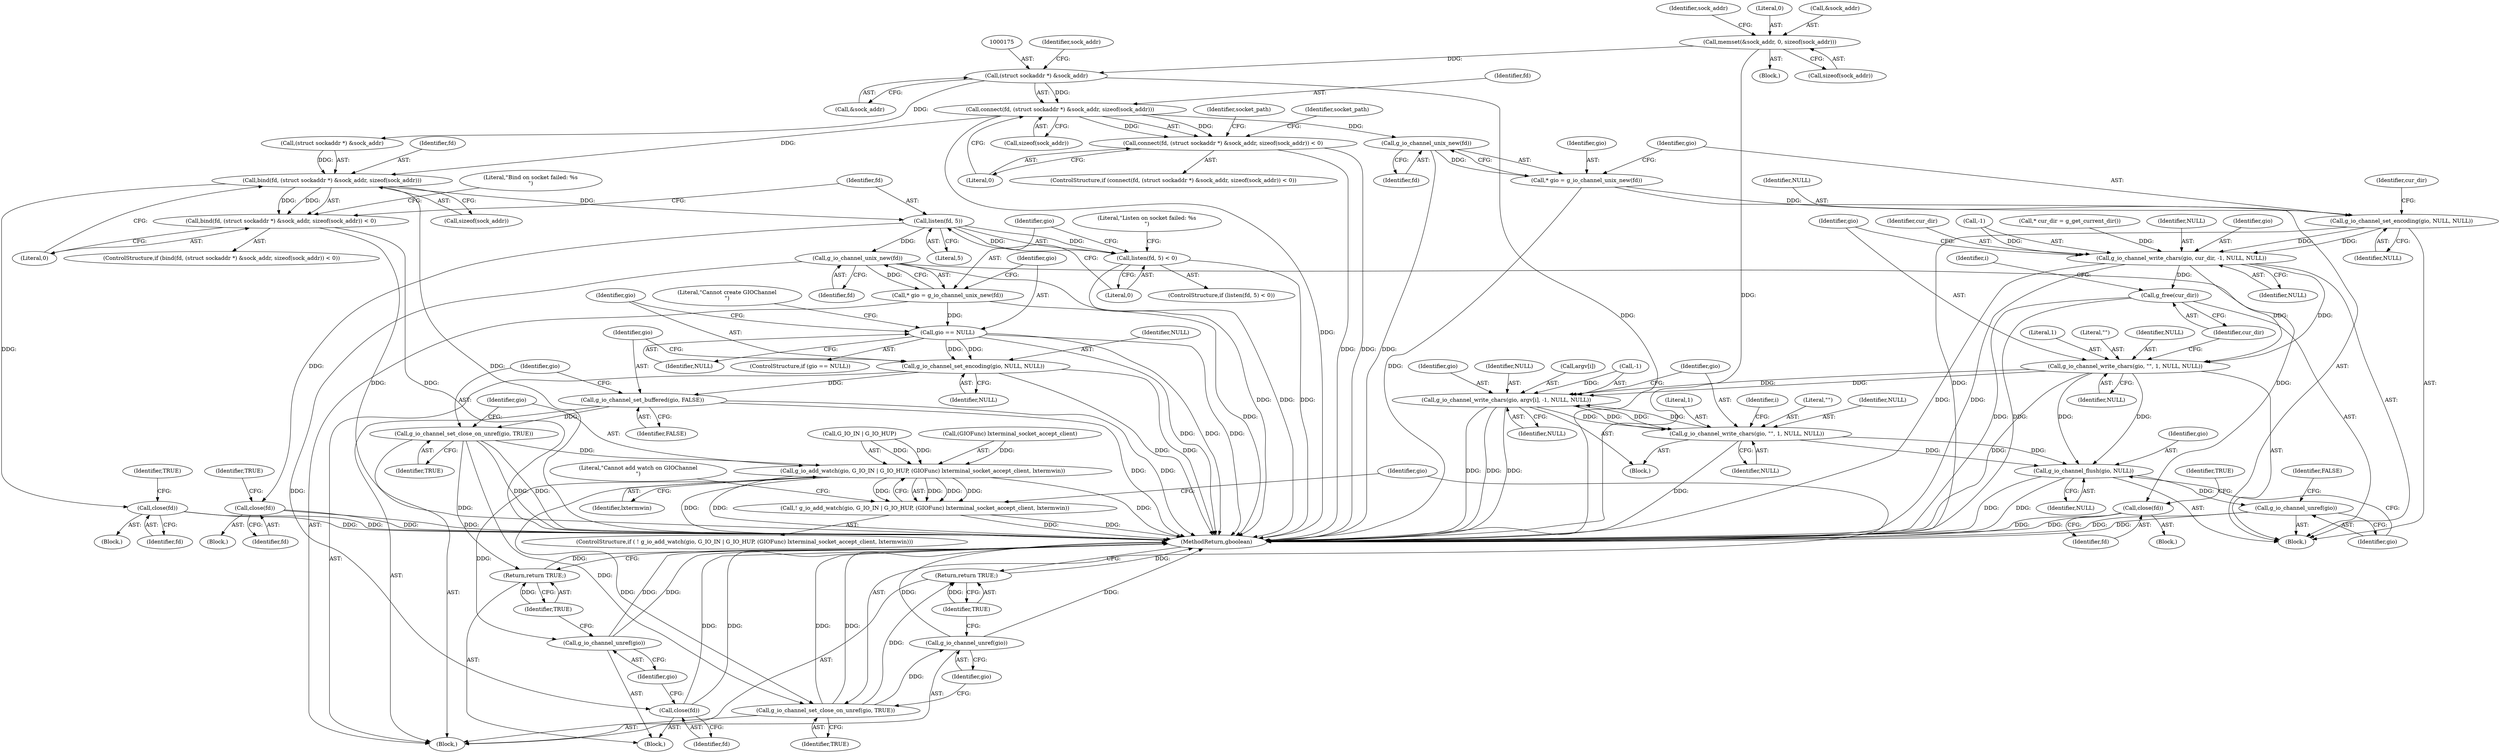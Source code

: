 digraph "0_lxde_f99163c6ff8b2f57c5f37b1ce5d62cf7450d4648@API" {
"1000172" [label="(Call,connect(fd, (struct sockaddr *) &sock_addr, sizeof(sock_addr)))"];
"1000174" [label="(Call,(struct sockaddr *) &sock_addr)"];
"1000149" [label="(Call,memset(&sock_addr, 0, sizeof(sock_addr)))"];
"1000171" [label="(Call,connect(fd, (struct sockaddr *) &sock_addr, sizeof(sock_addr)) < 0)"];
"1000188" [label="(Call,bind(fd, (struct sockaddr *) &sock_addr, sizeof(sock_addr)))"];
"1000187" [label="(Call,bind(fd, (struct sockaddr *) &sock_addr, sizeof(sock_addr)) < 0)"];
"1000202" [label="(Call,close(fd))"];
"1000208" [label="(Call,listen(fd, 5))"];
"1000207" [label="(Call,listen(fd, 5) < 0)"];
"1000217" [label="(Call,close(fd))"];
"1000224" [label="(Call,g_io_channel_unix_new(fd))"];
"1000222" [label="(Call,* gio = g_io_channel_unix_new(fd))"];
"1000227" [label="(Call,gio == NULL)"];
"1000237" [label="(Call,g_io_channel_set_encoding(gio, NULL, NULL))"];
"1000241" [label="(Call,g_io_channel_set_buffered(gio, FALSE))"];
"1000244" [label="(Call,g_io_channel_set_close_on_unref(gio, TRUE))"];
"1000249" [label="(Call,g_io_add_watch(gio, G_IO_IN | G_IO_HUP, (GIOFunc) lxterminal_socket_accept_client, lxtermwin))"];
"1000248" [label="(Call,! g_io_add_watch(gio, G_IO_IN | G_IO_HUP, (GIOFunc) lxterminal_socket_accept_client, lxtermwin))"];
"1000263" [label="(Call,g_io_channel_unref(gio))"];
"1000267" [label="(Call,g_io_channel_set_close_on_unref(gio, TRUE))"];
"1000270" [label="(Call,g_io_channel_unref(gio))"];
"1000272" [label="(Return,return TRUE;)"];
"1000265" [label="(Return,return TRUE;)"];
"1000233" [label="(Call,close(fd))"];
"1000261" [label="(Call,close(fd))"];
"1000281" [label="(Call,g_io_channel_unix_new(fd))"];
"1000279" [label="(Call,* gio = g_io_channel_unix_new(fd))"];
"1000283" [label="(Call,g_io_channel_set_encoding(gio, NULL, NULL))"];
"1000291" [label="(Call,g_io_channel_write_chars(gio, cur_dir, -1, NULL, NULL))"];
"1000298" [label="(Call,g_io_channel_write_chars(gio, \"\", 1, NULL, NULL))"];
"1000317" [label="(Call,g_io_channel_write_chars(gio, argv[i], -1, NULL, NULL))"];
"1000326" [label="(Call,g_io_channel_write_chars(gio, \"\", 1, NULL, NULL))"];
"1000332" [label="(Call,g_io_channel_flush(gio, NULL))"];
"1000335" [label="(Call,g_io_channel_unref(gio))"];
"1000304" [label="(Call,g_free(cur_dir))"];
"1000292" [label="(Identifier,gio)"];
"1000242" [label="(Identifier,gio)"];
"1000326" [label="(Call,g_io_channel_write_chars(gio, \"\", 1, NULL, NULL))"];
"1000243" [label="(Identifier,FALSE)"];
"1000220" [label="(Identifier,TRUE)"];
"1000315" [label="(Identifier,i)"];
"1000258" [label="(Block,)"];
"1000186" [label="(ControlStructure,if (bind(fd, (struct sockaddr *) &sock_addr, sizeof(sock_addr)) < 0))"];
"1000257" [label="(Identifier,lxtermwin)"];
"1000232" [label="(Literal,\"Cannot create GIOChannel\n\")"];
"1000273" [label="(Identifier,TRUE)"];
"1000212" [label="(Block,)"];
"1000270" [label="(Call,g_io_channel_unref(gio))"];
"1000301" [label="(Literal,1)"];
"1000277" [label="(Identifier,socket_path)"];
"1000210" [label="(Literal,5)"];
"1000271" [label="(Identifier,gio)"];
"1000211" [label="(Literal,0)"];
"1000178" [label="(Call,sizeof(sock_addr))"];
"1000217" [label="(Call,close(fd))"];
"1000240" [label="(Identifier,NULL)"];
"1000265" [label="(Return,return TRUE;)"];
"1000304" [label="(Call,g_free(cur_dir))"];
"1000228" [label="(Identifier,gio)"];
"1000275" [label="(Block,)"];
"1000233" [label="(Call,close(fd))"];
"1000241" [label="(Call,g_io_channel_set_buffered(gio, FALSE))"];
"1000179" [label="(Identifier,sock_addr)"];
"1000176" [label="(Call,&sock_addr)"];
"1000170" [label="(ControlStructure,if (connect(fd, (struct sockaddr *) &sock_addr, sizeof(sock_addr)) < 0))"];
"1000209" [label="(Identifier,fd)"];
"1000234" [label="(Identifier,fd)"];
"1000328" [label="(Literal,\"\")"];
"1000236" [label="(Identifier,TRUE)"];
"1000227" [label="(Call,gio == NULL)"];
"1000325" [label="(Identifier,NULL)"];
"1000319" [label="(Call,argv[i])"];
"1000247" [label="(ControlStructure,if ( ! g_io_add_watch(gio, G_IO_IN | G_IO_HUP, (GIOFunc) lxterminal_socket_accept_client, lxtermwin)))"];
"1000334" [label="(Identifier,NULL)"];
"1000335" [label="(Call,g_io_channel_unref(gio))"];
"1000297" [label="(Identifier,NULL)"];
"1000291" [label="(Call,g_io_channel_write_chars(gio, cur_dir, -1, NULL, NULL))"];
"1000331" [label="(Identifier,NULL)"];
"1000205" [label="(Identifier,TRUE)"];
"1000206" [label="(ControlStructure,if (listen(fd, 5) < 0))"];
"1000248" [label="(Call,! g_io_add_watch(gio, G_IO_IN | G_IO_HUP, (GIOFunc) lxterminal_socket_accept_client, lxtermwin))"];
"1000171" [label="(Call,connect(fd, (struct sockaddr *) &sock_addr, sizeof(sock_addr)) < 0)"];
"1000189" [label="(Identifier,fd)"];
"1000251" [label="(Call,G_IO_IN | G_IO_HUP)"];
"1000120" [label="(Block,)"];
"1000309" [label="(Identifier,i)"];
"1000264" [label="(Identifier,gio)"];
"1000245" [label="(Identifier,gio)"];
"1000149" [label="(Call,memset(&sock_addr, 0, sizeof(sock_addr)))"];
"1000244" [label="(Call,g_io_channel_set_close_on_unref(gio, TRUE))"];
"1000272" [label="(Return,return TRUE;)"];
"1000226" [label="(ControlStructure,if (gio == NULL))"];
"1000263" [label="(Call,g_io_channel_unref(gio))"];
"1000288" [label="(Call,* cur_dir = g_get_current_dir())"];
"1000260" [label="(Literal,\"Cannot add watch on GIOChannel\n\")"];
"1000318" [label="(Identifier,gio)"];
"1000296" [label="(Identifier,NULL)"];
"1000285" [label="(Identifier,NULL)"];
"1000279" [label="(Call,* gio = g_io_channel_unix_new(fd))"];
"1000250" [label="(Identifier,gio)"];
"1000224" [label="(Call,g_io_channel_unix_new(fd))"];
"1000330" [label="(Identifier,NULL)"];
"1000281" [label="(Call,g_io_channel_unix_new(fd))"];
"1000294" [label="(Call,-1)"];
"1000222" [label="(Call,* gio = g_io_channel_unix_new(fd))"];
"1000249" [label="(Call,g_io_add_watch(gio, G_IO_IN | G_IO_HUP, (GIOFunc) lxterminal_socket_accept_client, lxtermwin))"];
"1000157" [label="(Identifier,sock_addr)"];
"1000303" [label="(Identifier,NULL)"];
"1000305" [label="(Identifier,cur_dir)"];
"1000190" [label="(Call,(struct sockaddr *) &sock_addr)"];
"1000289" [label="(Identifier,cur_dir)"];
"1000230" [label="(Block,)"];
"1000299" [label="(Identifier,gio)"];
"1000183" [label="(Identifier,socket_path)"];
"1000153" [label="(Call,sizeof(sock_addr))"];
"1000300" [label="(Literal,\"\")"];
"1000282" [label="(Identifier,fd)"];
"1000269" [label="(Identifier,TRUE)"];
"1000329" [label="(Literal,1)"];
"1000338" [label="(Identifier,FALSE)"];
"1000268" [label="(Identifier,gio)"];
"1000283" [label="(Call,g_io_channel_set_encoding(gio, NULL, NULL))"];
"1000280" [label="(Identifier,gio)"];
"1000174" [label="(Call,(struct sockaddr *) &sock_addr)"];
"1000152" [label="(Literal,0)"];
"1000317" [label="(Call,g_io_channel_write_chars(gio, argv[i], -1, NULL, NULL))"];
"1000150" [label="(Call,&sock_addr)"];
"1000336" [label="(Identifier,gio)"];
"1000208" [label="(Call,listen(fd, 5))"];
"1000262" [label="(Identifier,fd)"];
"1000324" [label="(Identifier,NULL)"];
"1000254" [label="(Call,(GIOFunc) lxterminal_socket_accept_client)"];
"1000327" [label="(Identifier,gio)"];
"1000197" [label="(Block,)"];
"1000188" [label="(Call,bind(fd, (struct sockaddr *) &sock_addr, sizeof(sock_addr)))"];
"1000196" [label="(Literal,0)"];
"1000316" [label="(Block,)"];
"1000246" [label="(Identifier,TRUE)"];
"1000267" [label="(Call,g_io_channel_set_close_on_unref(gio, TRUE))"];
"1000223" [label="(Identifier,gio)"];
"1000194" [label="(Call,sizeof(sock_addr))"];
"1000332" [label="(Call,g_io_channel_flush(gio, NULL))"];
"1000180" [label="(Literal,0)"];
"1000284" [label="(Identifier,gio)"];
"1000225" [label="(Identifier,fd)"];
"1000286" [label="(Identifier,NULL)"];
"1000214" [label="(Literal,\"Listen on socket failed: %s\n\")"];
"1000203" [label="(Identifier,fd)"];
"1000298" [label="(Call,g_io_channel_write_chars(gio, \"\", 1, NULL, NULL))"];
"1000237" [label="(Call,g_io_channel_set_encoding(gio, NULL, NULL))"];
"1000229" [label="(Identifier,NULL)"];
"1000266" [label="(Identifier,TRUE)"];
"1000207" [label="(Call,listen(fd, 5) < 0)"];
"1000187" [label="(Call,bind(fd, (struct sockaddr *) &sock_addr, sizeof(sock_addr)) < 0)"];
"1000293" [label="(Identifier,cur_dir)"];
"1000322" [label="(Call,-1)"];
"1000202" [label="(Call,close(fd))"];
"1000238" [label="(Identifier,gio)"];
"1000261" [label="(Call,close(fd))"];
"1000173" [label="(Identifier,fd)"];
"1000218" [label="(Identifier,fd)"];
"1000333" [label="(Identifier,gio)"];
"1000339" [label="(MethodReturn,gboolean)"];
"1000172" [label="(Call,connect(fd, (struct sockaddr *) &sock_addr, sizeof(sock_addr)))"];
"1000199" [label="(Literal,\"Bind on socket failed: %s\n\")"];
"1000302" [label="(Identifier,NULL)"];
"1000239" [label="(Identifier,NULL)"];
"1000181" [label="(Block,)"];
"1000172" -> "1000171"  [label="AST: "];
"1000172" -> "1000178"  [label="CFG: "];
"1000173" -> "1000172"  [label="AST: "];
"1000174" -> "1000172"  [label="AST: "];
"1000178" -> "1000172"  [label="AST: "];
"1000180" -> "1000172"  [label="CFG: "];
"1000172" -> "1000339"  [label="DDG: "];
"1000172" -> "1000171"  [label="DDG: "];
"1000172" -> "1000171"  [label="DDG: "];
"1000174" -> "1000172"  [label="DDG: "];
"1000172" -> "1000188"  [label="DDG: "];
"1000172" -> "1000281"  [label="DDG: "];
"1000174" -> "1000176"  [label="CFG: "];
"1000175" -> "1000174"  [label="AST: "];
"1000176" -> "1000174"  [label="AST: "];
"1000179" -> "1000174"  [label="CFG: "];
"1000174" -> "1000339"  [label="DDG: "];
"1000149" -> "1000174"  [label="DDG: "];
"1000174" -> "1000190"  [label="DDG: "];
"1000149" -> "1000120"  [label="AST: "];
"1000149" -> "1000153"  [label="CFG: "];
"1000150" -> "1000149"  [label="AST: "];
"1000152" -> "1000149"  [label="AST: "];
"1000153" -> "1000149"  [label="AST: "];
"1000157" -> "1000149"  [label="CFG: "];
"1000149" -> "1000339"  [label="DDG: "];
"1000171" -> "1000170"  [label="AST: "];
"1000171" -> "1000180"  [label="CFG: "];
"1000180" -> "1000171"  [label="AST: "];
"1000183" -> "1000171"  [label="CFG: "];
"1000277" -> "1000171"  [label="CFG: "];
"1000171" -> "1000339"  [label="DDG: "];
"1000171" -> "1000339"  [label="DDG: "];
"1000188" -> "1000187"  [label="AST: "];
"1000188" -> "1000194"  [label="CFG: "];
"1000189" -> "1000188"  [label="AST: "];
"1000190" -> "1000188"  [label="AST: "];
"1000194" -> "1000188"  [label="AST: "];
"1000196" -> "1000188"  [label="CFG: "];
"1000188" -> "1000339"  [label="DDG: "];
"1000188" -> "1000187"  [label="DDG: "];
"1000188" -> "1000187"  [label="DDG: "];
"1000190" -> "1000188"  [label="DDG: "];
"1000188" -> "1000202"  [label="DDG: "];
"1000188" -> "1000208"  [label="DDG: "];
"1000187" -> "1000186"  [label="AST: "];
"1000187" -> "1000196"  [label="CFG: "];
"1000196" -> "1000187"  [label="AST: "];
"1000199" -> "1000187"  [label="CFG: "];
"1000209" -> "1000187"  [label="CFG: "];
"1000187" -> "1000339"  [label="DDG: "];
"1000187" -> "1000339"  [label="DDG: "];
"1000202" -> "1000197"  [label="AST: "];
"1000202" -> "1000203"  [label="CFG: "];
"1000203" -> "1000202"  [label="AST: "];
"1000205" -> "1000202"  [label="CFG: "];
"1000202" -> "1000339"  [label="DDG: "];
"1000202" -> "1000339"  [label="DDG: "];
"1000208" -> "1000207"  [label="AST: "];
"1000208" -> "1000210"  [label="CFG: "];
"1000209" -> "1000208"  [label="AST: "];
"1000210" -> "1000208"  [label="AST: "];
"1000211" -> "1000208"  [label="CFG: "];
"1000208" -> "1000207"  [label="DDG: "];
"1000208" -> "1000207"  [label="DDG: "];
"1000208" -> "1000217"  [label="DDG: "];
"1000208" -> "1000224"  [label="DDG: "];
"1000207" -> "1000206"  [label="AST: "];
"1000207" -> "1000211"  [label="CFG: "];
"1000211" -> "1000207"  [label="AST: "];
"1000214" -> "1000207"  [label="CFG: "];
"1000223" -> "1000207"  [label="CFG: "];
"1000207" -> "1000339"  [label="DDG: "];
"1000207" -> "1000339"  [label="DDG: "];
"1000217" -> "1000212"  [label="AST: "];
"1000217" -> "1000218"  [label="CFG: "];
"1000218" -> "1000217"  [label="AST: "];
"1000220" -> "1000217"  [label="CFG: "];
"1000217" -> "1000339"  [label="DDG: "];
"1000217" -> "1000339"  [label="DDG: "];
"1000224" -> "1000222"  [label="AST: "];
"1000224" -> "1000225"  [label="CFG: "];
"1000225" -> "1000224"  [label="AST: "];
"1000222" -> "1000224"  [label="CFG: "];
"1000224" -> "1000339"  [label="DDG: "];
"1000224" -> "1000222"  [label="DDG: "];
"1000224" -> "1000233"  [label="DDG: "];
"1000224" -> "1000261"  [label="DDG: "];
"1000222" -> "1000181"  [label="AST: "];
"1000223" -> "1000222"  [label="AST: "];
"1000228" -> "1000222"  [label="CFG: "];
"1000222" -> "1000339"  [label="DDG: "];
"1000222" -> "1000227"  [label="DDG: "];
"1000227" -> "1000226"  [label="AST: "];
"1000227" -> "1000229"  [label="CFG: "];
"1000228" -> "1000227"  [label="AST: "];
"1000229" -> "1000227"  [label="AST: "];
"1000232" -> "1000227"  [label="CFG: "];
"1000238" -> "1000227"  [label="CFG: "];
"1000227" -> "1000339"  [label="DDG: "];
"1000227" -> "1000339"  [label="DDG: "];
"1000227" -> "1000339"  [label="DDG: "];
"1000227" -> "1000237"  [label="DDG: "];
"1000227" -> "1000237"  [label="DDG: "];
"1000237" -> "1000181"  [label="AST: "];
"1000237" -> "1000240"  [label="CFG: "];
"1000238" -> "1000237"  [label="AST: "];
"1000239" -> "1000237"  [label="AST: "];
"1000240" -> "1000237"  [label="AST: "];
"1000242" -> "1000237"  [label="CFG: "];
"1000237" -> "1000339"  [label="DDG: "];
"1000237" -> "1000339"  [label="DDG: "];
"1000237" -> "1000241"  [label="DDG: "];
"1000241" -> "1000181"  [label="AST: "];
"1000241" -> "1000243"  [label="CFG: "];
"1000242" -> "1000241"  [label="AST: "];
"1000243" -> "1000241"  [label="AST: "];
"1000245" -> "1000241"  [label="CFG: "];
"1000241" -> "1000339"  [label="DDG: "];
"1000241" -> "1000339"  [label="DDG: "];
"1000241" -> "1000244"  [label="DDG: "];
"1000244" -> "1000181"  [label="AST: "];
"1000244" -> "1000246"  [label="CFG: "];
"1000245" -> "1000244"  [label="AST: "];
"1000246" -> "1000244"  [label="AST: "];
"1000250" -> "1000244"  [label="CFG: "];
"1000244" -> "1000339"  [label="DDG: "];
"1000244" -> "1000339"  [label="DDG: "];
"1000244" -> "1000249"  [label="DDG: "];
"1000244" -> "1000265"  [label="DDG: "];
"1000244" -> "1000267"  [label="DDG: "];
"1000249" -> "1000248"  [label="AST: "];
"1000249" -> "1000257"  [label="CFG: "];
"1000250" -> "1000249"  [label="AST: "];
"1000251" -> "1000249"  [label="AST: "];
"1000254" -> "1000249"  [label="AST: "];
"1000257" -> "1000249"  [label="AST: "];
"1000248" -> "1000249"  [label="CFG: "];
"1000249" -> "1000339"  [label="DDG: "];
"1000249" -> "1000339"  [label="DDG: "];
"1000249" -> "1000339"  [label="DDG: "];
"1000249" -> "1000248"  [label="DDG: "];
"1000249" -> "1000248"  [label="DDG: "];
"1000249" -> "1000248"  [label="DDG: "];
"1000249" -> "1000248"  [label="DDG: "];
"1000251" -> "1000249"  [label="DDG: "];
"1000251" -> "1000249"  [label="DDG: "];
"1000254" -> "1000249"  [label="DDG: "];
"1000249" -> "1000263"  [label="DDG: "];
"1000249" -> "1000267"  [label="DDG: "];
"1000248" -> "1000247"  [label="AST: "];
"1000260" -> "1000248"  [label="CFG: "];
"1000268" -> "1000248"  [label="CFG: "];
"1000248" -> "1000339"  [label="DDG: "];
"1000248" -> "1000339"  [label="DDG: "];
"1000263" -> "1000258"  [label="AST: "];
"1000263" -> "1000264"  [label="CFG: "];
"1000264" -> "1000263"  [label="AST: "];
"1000266" -> "1000263"  [label="CFG: "];
"1000263" -> "1000339"  [label="DDG: "];
"1000263" -> "1000339"  [label="DDG: "];
"1000267" -> "1000181"  [label="AST: "];
"1000267" -> "1000269"  [label="CFG: "];
"1000268" -> "1000267"  [label="AST: "];
"1000269" -> "1000267"  [label="AST: "];
"1000271" -> "1000267"  [label="CFG: "];
"1000267" -> "1000339"  [label="DDG: "];
"1000267" -> "1000339"  [label="DDG: "];
"1000267" -> "1000270"  [label="DDG: "];
"1000267" -> "1000272"  [label="DDG: "];
"1000270" -> "1000181"  [label="AST: "];
"1000270" -> "1000271"  [label="CFG: "];
"1000271" -> "1000270"  [label="AST: "];
"1000273" -> "1000270"  [label="CFG: "];
"1000270" -> "1000339"  [label="DDG: "];
"1000270" -> "1000339"  [label="DDG: "];
"1000272" -> "1000181"  [label="AST: "];
"1000272" -> "1000273"  [label="CFG: "];
"1000273" -> "1000272"  [label="AST: "];
"1000339" -> "1000272"  [label="CFG: "];
"1000272" -> "1000339"  [label="DDG: "];
"1000273" -> "1000272"  [label="DDG: "];
"1000265" -> "1000258"  [label="AST: "];
"1000265" -> "1000266"  [label="CFG: "];
"1000266" -> "1000265"  [label="AST: "];
"1000339" -> "1000265"  [label="CFG: "];
"1000265" -> "1000339"  [label="DDG: "];
"1000266" -> "1000265"  [label="DDG: "];
"1000233" -> "1000230"  [label="AST: "];
"1000233" -> "1000234"  [label="CFG: "];
"1000234" -> "1000233"  [label="AST: "];
"1000236" -> "1000233"  [label="CFG: "];
"1000233" -> "1000339"  [label="DDG: "];
"1000233" -> "1000339"  [label="DDG: "];
"1000261" -> "1000258"  [label="AST: "];
"1000261" -> "1000262"  [label="CFG: "];
"1000262" -> "1000261"  [label="AST: "];
"1000264" -> "1000261"  [label="CFG: "];
"1000261" -> "1000339"  [label="DDG: "];
"1000261" -> "1000339"  [label="DDG: "];
"1000281" -> "1000279"  [label="AST: "];
"1000281" -> "1000282"  [label="CFG: "];
"1000282" -> "1000281"  [label="AST: "];
"1000279" -> "1000281"  [label="CFG: "];
"1000281" -> "1000339"  [label="DDG: "];
"1000281" -> "1000279"  [label="DDG: "];
"1000279" -> "1000275"  [label="AST: "];
"1000280" -> "1000279"  [label="AST: "];
"1000284" -> "1000279"  [label="CFG: "];
"1000279" -> "1000339"  [label="DDG: "];
"1000279" -> "1000283"  [label="DDG: "];
"1000283" -> "1000275"  [label="AST: "];
"1000283" -> "1000286"  [label="CFG: "];
"1000284" -> "1000283"  [label="AST: "];
"1000285" -> "1000283"  [label="AST: "];
"1000286" -> "1000283"  [label="AST: "];
"1000289" -> "1000283"  [label="CFG: "];
"1000283" -> "1000339"  [label="DDG: "];
"1000283" -> "1000291"  [label="DDG: "];
"1000283" -> "1000291"  [label="DDG: "];
"1000291" -> "1000275"  [label="AST: "];
"1000291" -> "1000297"  [label="CFG: "];
"1000292" -> "1000291"  [label="AST: "];
"1000293" -> "1000291"  [label="AST: "];
"1000294" -> "1000291"  [label="AST: "];
"1000296" -> "1000291"  [label="AST: "];
"1000297" -> "1000291"  [label="AST: "];
"1000299" -> "1000291"  [label="CFG: "];
"1000291" -> "1000339"  [label="DDG: "];
"1000291" -> "1000339"  [label="DDG: "];
"1000288" -> "1000291"  [label="DDG: "];
"1000294" -> "1000291"  [label="DDG: "];
"1000291" -> "1000298"  [label="DDG: "];
"1000291" -> "1000298"  [label="DDG: "];
"1000291" -> "1000304"  [label="DDG: "];
"1000298" -> "1000275"  [label="AST: "];
"1000298" -> "1000303"  [label="CFG: "];
"1000299" -> "1000298"  [label="AST: "];
"1000300" -> "1000298"  [label="AST: "];
"1000301" -> "1000298"  [label="AST: "];
"1000302" -> "1000298"  [label="AST: "];
"1000303" -> "1000298"  [label="AST: "];
"1000305" -> "1000298"  [label="CFG: "];
"1000298" -> "1000339"  [label="DDG: "];
"1000298" -> "1000317"  [label="DDG: "];
"1000298" -> "1000317"  [label="DDG: "];
"1000298" -> "1000332"  [label="DDG: "];
"1000298" -> "1000332"  [label="DDG: "];
"1000317" -> "1000316"  [label="AST: "];
"1000317" -> "1000325"  [label="CFG: "];
"1000318" -> "1000317"  [label="AST: "];
"1000319" -> "1000317"  [label="AST: "];
"1000322" -> "1000317"  [label="AST: "];
"1000324" -> "1000317"  [label="AST: "];
"1000325" -> "1000317"  [label="AST: "];
"1000327" -> "1000317"  [label="CFG: "];
"1000317" -> "1000339"  [label="DDG: "];
"1000317" -> "1000339"  [label="DDG: "];
"1000317" -> "1000339"  [label="DDG: "];
"1000326" -> "1000317"  [label="DDG: "];
"1000326" -> "1000317"  [label="DDG: "];
"1000322" -> "1000317"  [label="DDG: "];
"1000317" -> "1000326"  [label="DDG: "];
"1000317" -> "1000326"  [label="DDG: "];
"1000326" -> "1000316"  [label="AST: "];
"1000326" -> "1000331"  [label="CFG: "];
"1000327" -> "1000326"  [label="AST: "];
"1000328" -> "1000326"  [label="AST: "];
"1000329" -> "1000326"  [label="AST: "];
"1000330" -> "1000326"  [label="AST: "];
"1000331" -> "1000326"  [label="AST: "];
"1000315" -> "1000326"  [label="CFG: "];
"1000326" -> "1000339"  [label="DDG: "];
"1000326" -> "1000332"  [label="DDG: "];
"1000326" -> "1000332"  [label="DDG: "];
"1000332" -> "1000275"  [label="AST: "];
"1000332" -> "1000334"  [label="CFG: "];
"1000333" -> "1000332"  [label="AST: "];
"1000334" -> "1000332"  [label="AST: "];
"1000336" -> "1000332"  [label="CFG: "];
"1000332" -> "1000339"  [label="DDG: "];
"1000332" -> "1000339"  [label="DDG: "];
"1000332" -> "1000335"  [label="DDG: "];
"1000335" -> "1000275"  [label="AST: "];
"1000335" -> "1000336"  [label="CFG: "];
"1000336" -> "1000335"  [label="AST: "];
"1000338" -> "1000335"  [label="CFG: "];
"1000335" -> "1000339"  [label="DDG: "];
"1000335" -> "1000339"  [label="DDG: "];
"1000304" -> "1000275"  [label="AST: "];
"1000304" -> "1000305"  [label="CFG: "];
"1000305" -> "1000304"  [label="AST: "];
"1000309" -> "1000304"  [label="CFG: "];
"1000304" -> "1000339"  [label="DDG: "];
"1000304" -> "1000339"  [label="DDG: "];
}

